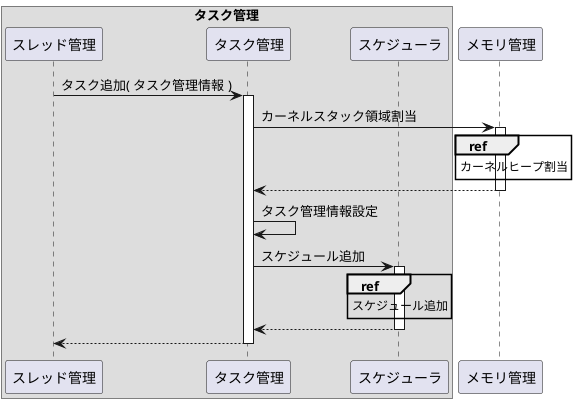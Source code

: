 @startuml

box "タスク管理"
    participant "スレッド管理" as thread
    participant "タスク管理"   as task
    participant "スケジューラ" as sched
end box
participant "メモリ管理" as Memmng

thread -> task: タスク追加( タスク管理情報 )
activate task

task -> Memmng: カーネルスタック領域割当
activate Memmng
ref over Memmng: カーネルヒープ割当
task <-- Memmng:
deactivate Memmng

task -> task: タスク管理情報設定

task -> sched: スケジュール追加
activate sched
ref over sched: スケジュール追加
task <-- sched:
deactivate sched

thread <-- task:
deactivate task

@enduml
